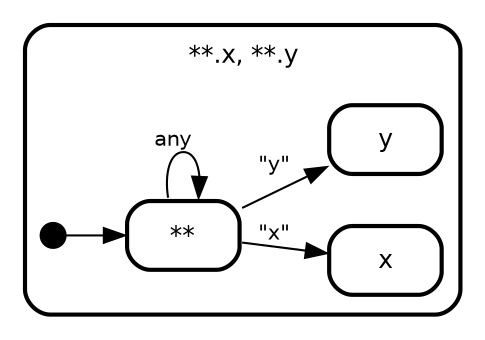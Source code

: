 digraph "state transitions" {
  fontname="Helvetica" fontsize=12 penwidth=2.0 splines=true ordering=out compound=true overlap=scale nodesep=0.3 ranksep=0.1 rankdir=LR
  node [shape=plaintext style=filled fillcolor="#FFFFFF01" fontname=Helvetica fontsize=12 penwidth=2.0]
  edge [fontname=Helvetica fontsize=10]

  subgraph "cluster_simple_tree" {
    class="state regular" label= <
    <table cellborder="0" border="0">
      <tr><td>**.x, **.y</td></tr>
    </table>
    > style=rounded penwidth=2.0
    "simple_tree" [shape=point style=invis margin=0 width=0 height=0 fixedsize=true]
      "initial" [shape=circle style=filled class="state initial" color="black" fillcolor="black" fixedsize=true height=0.15 label=""]
      "initial" -> "**" [label="    \l" class="transition"]
      "**" [margin=0 class="state regular" label= <
        <table align="center" cellborder="0" border="2" style="rounded" width="48">
          <tr><td width="48" cellpadding="7">**</td></tr>
        </table>
      >]
      "**" -> "**" [label="any   \l" class="transition"]
      "**" -> "x" [label="\"x\"   \l" class="transition"]
      "**" -> "y" [label="\"y\"   \l" class="transition"]
      "x" [margin=0 class="state regular" label= <
        <table align="center" cellborder="0" border="2" style="rounded" width="48">
          <tr><td width="48" cellpadding="7">x</td></tr>
        </table>
      >]
      "y" [margin=0 class="state regular" label= <
        <table align="center" cellborder="0" border="2" style="rounded" width="48">
          <tr><td width="48" cellpadding="7">y</td></tr>
        </table>
      >]

  }

}
